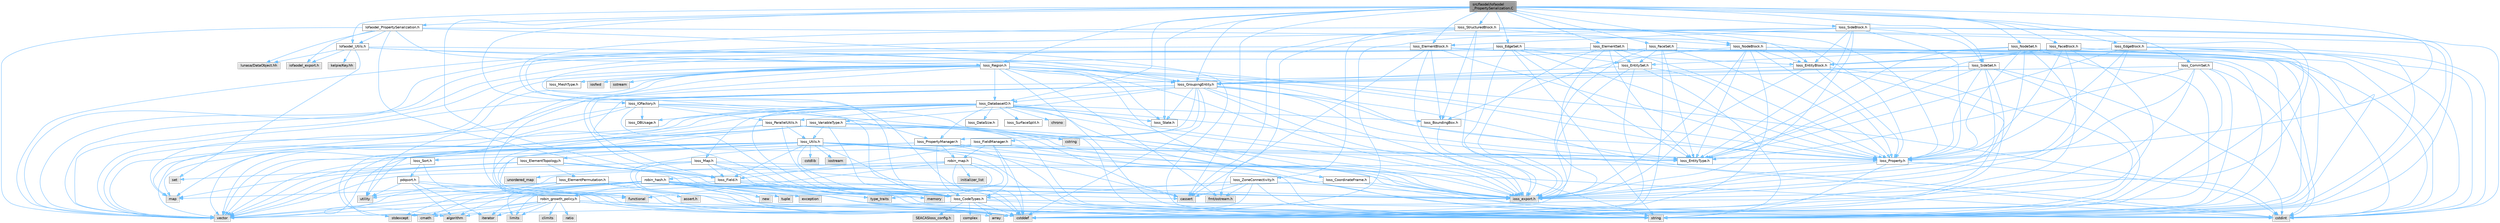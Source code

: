 digraph "src/faodel/Iofaodel_PropertySerialization.C"
{
 // INTERACTIVE_SVG=YES
 // LATEX_PDF_SIZE
  bgcolor="transparent";
  edge [fontname=Helvetica,fontsize=10,labelfontname=Helvetica,labelfontsize=10];
  node [fontname=Helvetica,fontsize=10,shape=box,height=0.2,width=0.4];
  Node1 [id="Node000001",label="src/faodel/Iofaodel\l_PropertySerialization.C",height=0.2,width=0.4,color="gray40", fillcolor="grey60", style="filled", fontcolor="black",tooltip=" "];
  Node1 -> Node2 [id="edge1_Node000001_Node000002",color="steelblue1",style="solid",tooltip=" "];
  Node2 [id="Node000002",label="Iofaodel_PropertySerialization.h",height=0.2,width=0.4,color="grey40", fillcolor="white", style="filled",URL="$Iofaodel__PropertySerialization_8h.html",tooltip=" "];
  Node2 -> Node3 [id="edge2_Node000002_Node000003",color="steelblue1",style="solid",tooltip=" "];
  Node3 [id="Node000003",label="iofaodel_export.h",height=0.2,width=0.4,color="grey60", fillcolor="#E0E0E0", style="filled",tooltip=" "];
  Node2 -> Node4 [id="edge3_Node000002_Node000004",color="steelblue1",style="solid",tooltip=" "];
  Node4 [id="Node000004",label="Iofaodel_Utils.h",height=0.2,width=0.4,color="grey40", fillcolor="white", style="filled",URL="$Iofaodel__Utils_8h.html",tooltip=" "];
  Node4 -> Node3 [id="edge4_Node000004_Node000003",color="steelblue1",style="solid",tooltip=" "];
  Node4 -> Node5 [id="edge5_Node000004_Node000005",color="steelblue1",style="solid",tooltip=" "];
  Node5 [id="Node000005",label="Ioss_GroupingEntity.h",height=0.2,width=0.4,color="grey40", fillcolor="white", style="filled",URL="$Ioss__GroupingEntity_8h.html",tooltip=" "];
  Node5 -> Node6 [id="edge6_Node000005_Node000006",color="steelblue1",style="solid",tooltip=" "];
  Node6 [id="Node000006",label="ioss_export.h",height=0.2,width=0.4,color="grey60", fillcolor="#E0E0E0", style="filled",tooltip=" "];
  Node5 -> Node7 [id="edge7_Node000005_Node000007",color="steelblue1",style="solid",tooltip=" "];
  Node7 [id="Node000007",label="Ioss_CodeTypes.h",height=0.2,width=0.4,color="grey40", fillcolor="white", style="filled",URL="$Ioss__CodeTypes_8h.html",tooltip=" "];
  Node7 -> Node8 [id="edge8_Node000007_Node000008",color="steelblue1",style="solid",tooltip=" "];
  Node8 [id="Node000008",label="array",height=0.2,width=0.4,color="grey60", fillcolor="#E0E0E0", style="filled",tooltip=" "];
  Node7 -> Node9 [id="edge9_Node000007_Node000009",color="steelblue1",style="solid",tooltip=" "];
  Node9 [id="Node000009",label="cstddef",height=0.2,width=0.4,color="grey60", fillcolor="#E0E0E0", style="filled",tooltip=" "];
  Node7 -> Node10 [id="edge10_Node000007_Node000010",color="steelblue1",style="solid",tooltip=" "];
  Node10 [id="Node000010",label="cstdint",height=0.2,width=0.4,color="grey60", fillcolor="#E0E0E0", style="filled",tooltip=" "];
  Node7 -> Node11 [id="edge11_Node000007_Node000011",color="steelblue1",style="solid",tooltip=" "];
  Node11 [id="Node000011",label="string",height=0.2,width=0.4,color="grey60", fillcolor="#E0E0E0", style="filled",tooltip=" "];
  Node7 -> Node12 [id="edge12_Node000007_Node000012",color="steelblue1",style="solid",tooltip=" "];
  Node12 [id="Node000012",label="vector",height=0.2,width=0.4,color="grey60", fillcolor="#E0E0E0", style="filled",tooltip=" "];
  Node7 -> Node13 [id="edge13_Node000007_Node000013",color="steelblue1",style="solid",tooltip=" "];
  Node13 [id="Node000013",label="SEACASIoss_config.h",height=0.2,width=0.4,color="grey60", fillcolor="#E0E0E0", style="filled",tooltip=" "];
  Node7 -> Node14 [id="edge14_Node000007_Node000014",color="steelblue1",style="solid",tooltip=" "];
  Node14 [id="Node000014",label="complex",height=0.2,width=0.4,color="grey60", fillcolor="#E0E0E0", style="filled",tooltip=" "];
  Node5 -> Node15 [id="edge15_Node000005_Node000015",color="steelblue1",style="solid",tooltip=" "];
  Node15 [id="Node000015",label="Ioss_DatabaseIO.h",height=0.2,width=0.4,color="grey40", fillcolor="white", style="filled",URL="$Ioss__DatabaseIO_8h.html",tooltip=" "];
  Node15 -> Node6 [id="edge16_Node000015_Node000006",color="steelblue1",style="solid",tooltip=" "];
  Node15 -> Node16 [id="edge17_Node000015_Node000016",color="steelblue1",style="solid",tooltip=" "];
  Node16 [id="Node000016",label="Ioss_BoundingBox.h",height=0.2,width=0.4,color="grey40", fillcolor="white", style="filled",URL="$Ioss__BoundingBox_8h.html",tooltip=" "];
  Node16 -> Node6 [id="edge18_Node000016_Node000006",color="steelblue1",style="solid",tooltip=" "];
  Node15 -> Node7 [id="edge19_Node000015_Node000007",color="steelblue1",style="solid",tooltip=" "];
  Node15 -> Node17 [id="edge20_Node000015_Node000017",color="steelblue1",style="solid",tooltip=" "];
  Node17 [id="Node000017",label="Ioss_DBUsage.h",height=0.2,width=0.4,color="grey40", fillcolor="white", style="filled",URL="$Ioss__DBUsage_8h.html",tooltip=" "];
  Node15 -> Node18 [id="edge21_Node000015_Node000018",color="steelblue1",style="solid",tooltip=" "];
  Node18 [id="Node000018",label="Ioss_DataSize.h",height=0.2,width=0.4,color="grey40", fillcolor="white", style="filled",URL="$Ioss__DataSize_8h.html",tooltip=" "];
  Node15 -> Node19 [id="edge22_Node000015_Node000019",color="steelblue1",style="solid",tooltip=" "];
  Node19 [id="Node000019",label="Ioss_EntityType.h",height=0.2,width=0.4,color="grey40", fillcolor="white", style="filled",URL="$Ioss__EntityType_8h.html",tooltip=" "];
  Node15 -> Node20 [id="edge23_Node000015_Node000020",color="steelblue1",style="solid",tooltip=" "];
  Node20 [id="Node000020",label="Ioss_Map.h",height=0.2,width=0.4,color="grey40", fillcolor="white", style="filled",URL="$Ioss__Map_8h.html",tooltip=" "];
  Node20 -> Node6 [id="edge24_Node000020_Node000006",color="steelblue1",style="solid",tooltip=" "];
  Node20 -> Node7 [id="edge25_Node000020_Node000007",color="steelblue1",style="solid",tooltip=" "];
  Node20 -> Node21 [id="edge26_Node000020_Node000021",color="steelblue1",style="solid",tooltip=" "];
  Node21 [id="Node000021",label="Ioss_Field.h",height=0.2,width=0.4,color="grey40", fillcolor="white", style="filled",URL="$Ioss__Field_8h.html",tooltip=" "];
  Node21 -> Node6 [id="edge27_Node000021_Node000006",color="steelblue1",style="solid",tooltip=" "];
  Node21 -> Node7 [id="edge28_Node000021_Node000007",color="steelblue1",style="solid",tooltip=" "];
  Node21 -> Node9 [id="edge29_Node000021_Node000009",color="steelblue1",style="solid",tooltip=" "];
  Node21 -> Node11 [id="edge30_Node000021_Node000011",color="steelblue1",style="solid",tooltip=" "];
  Node21 -> Node12 [id="edge31_Node000021_Node000012",color="steelblue1",style="solid",tooltip=" "];
  Node20 -> Node9 [id="edge32_Node000020_Node000009",color="steelblue1",style="solid",tooltip=" "];
  Node20 -> Node10 [id="edge33_Node000020_Node000010",color="steelblue1",style="solid",tooltip=" "];
  Node20 -> Node11 [id="edge34_Node000020_Node000011",color="steelblue1",style="solid",tooltip=" "];
  Node20 -> Node12 [id="edge35_Node000020_Node000012",color="steelblue1",style="solid",tooltip=" "];
  Node20 -> Node22 [id="edge36_Node000020_Node000022",color="steelblue1",style="solid",tooltip=" "];
  Node22 [id="Node000022",label="unordered_map",height=0.2,width=0.4,color="grey60", fillcolor="#E0E0E0", style="filled",tooltip=" "];
  Node15 -> Node23 [id="edge37_Node000015_Node000023",color="steelblue1",style="solid",tooltip=" "];
  Node23 [id="Node000023",label="Ioss_ParallelUtils.h",height=0.2,width=0.4,color="grey40", fillcolor="white", style="filled",URL="$Ioss__ParallelUtils_8h.html",tooltip=" "];
  Node23 -> Node6 [id="edge38_Node000023_Node000006",color="steelblue1",style="solid",tooltip=" "];
  Node23 -> Node7 [id="edge39_Node000023_Node000007",color="steelblue1",style="solid",tooltip=" "];
  Node23 -> Node24 [id="edge40_Node000023_Node000024",color="steelblue1",style="solid",tooltip=" "];
  Node24 [id="Node000024",label="Ioss_Utils.h",height=0.2,width=0.4,color="grey40", fillcolor="white", style="filled",URL="$Ioss__Utils_8h.html",tooltip=" "];
  Node24 -> Node6 [id="edge41_Node000024_Node000006",color="steelblue1",style="solid",tooltip=" "];
  Node24 -> Node7 [id="edge42_Node000024_Node000007",color="steelblue1",style="solid",tooltip=" "];
  Node24 -> Node25 [id="edge43_Node000024_Node000025",color="steelblue1",style="solid",tooltip=" "];
  Node25 [id="Node000025",label="Ioss_ElementTopology.h",height=0.2,width=0.4,color="grey40", fillcolor="white", style="filled",URL="$Ioss__ElementTopology_8h.html",tooltip=" "];
  Node25 -> Node6 [id="edge44_Node000025_Node000006",color="steelblue1",style="solid",tooltip=" "];
  Node25 -> Node7 [id="edge45_Node000025_Node000007",color="steelblue1",style="solid",tooltip=" "];
  Node25 -> Node26 [id="edge46_Node000025_Node000026",color="steelblue1",style="solid",tooltip=" "];
  Node26 [id="Node000026",label="Ioss_ElementPermutation.h",height=0.2,width=0.4,color="grey40", fillcolor="white", style="filled",URL="$Ioss__ElementPermutation_8h.html",tooltip=" "];
  Node26 -> Node6 [id="edge47_Node000026_Node000006",color="steelblue1",style="solid",tooltip=" "];
  Node26 -> Node7 [id="edge48_Node000026_Node000007",color="steelblue1",style="solid",tooltip=" "];
  Node26 -> Node27 [id="edge49_Node000026_Node000027",color="steelblue1",style="solid",tooltip=" "];
  Node27 [id="Node000027",label="assert.h",height=0.2,width=0.4,color="grey60", fillcolor="#E0E0E0", style="filled",tooltip=" "];
  Node26 -> Node28 [id="edge50_Node000026_Node000028",color="steelblue1",style="solid",tooltip=" "];
  Node28 [id="Node000028",label="limits",height=0.2,width=0.4,color="grey60", fillcolor="#E0E0E0", style="filled",tooltip=" "];
  Node26 -> Node29 [id="edge51_Node000026_Node000029",color="steelblue1",style="solid",tooltip=" "];
  Node29 [id="Node000029",label="map",height=0.2,width=0.4,color="grey60", fillcolor="#E0E0E0", style="filled",tooltip=" "];
  Node26 -> Node11 [id="edge52_Node000026_Node000011",color="steelblue1",style="solid",tooltip=" "];
  Node26 -> Node12 [id="edge53_Node000026_Node000012",color="steelblue1",style="solid",tooltip=" "];
  Node25 -> Node29 [id="edge54_Node000025_Node000029",color="steelblue1",style="solid",tooltip=" "];
  Node25 -> Node30 [id="edge55_Node000025_Node000030",color="steelblue1",style="solid",tooltip=" "];
  Node30 [id="Node000030",label="set",height=0.2,width=0.4,color="grey60", fillcolor="#E0E0E0", style="filled",tooltip=" "];
  Node25 -> Node11 [id="edge56_Node000025_Node000011",color="steelblue1",style="solid",tooltip=" "];
  Node25 -> Node12 [id="edge57_Node000025_Node000012",color="steelblue1",style="solid",tooltip=" "];
  Node24 -> Node19 [id="edge58_Node000024_Node000019",color="steelblue1",style="solid",tooltip=" "];
  Node24 -> Node21 [id="edge59_Node000024_Node000021",color="steelblue1",style="solid",tooltip=" "];
  Node24 -> Node31 [id="edge60_Node000024_Node000031",color="steelblue1",style="solid",tooltip=" "];
  Node31 [id="Node000031",label="Ioss_Property.h",height=0.2,width=0.4,color="grey40", fillcolor="white", style="filled",URL="$Ioss__Property_8h.html",tooltip=" "];
  Node31 -> Node6 [id="edge61_Node000031_Node000006",color="steelblue1",style="solid",tooltip=" "];
  Node31 -> Node10 [id="edge62_Node000031_Node000010",color="steelblue1",style="solid",tooltip=" "];
  Node31 -> Node11 [id="edge63_Node000031_Node000011",color="steelblue1",style="solid",tooltip=" "];
  Node31 -> Node12 [id="edge64_Node000031_Node000012",color="steelblue1",style="solid",tooltip=" "];
  Node24 -> Node32 [id="edge65_Node000024_Node000032",color="steelblue1",style="solid",tooltip=" "];
  Node32 [id="Node000032",label="Ioss_Sort.h",height=0.2,width=0.4,color="grey40", fillcolor="white", style="filled",URL="$Ioss__Sort_8h.html",tooltip=" "];
  Node32 -> Node33 [id="edge66_Node000032_Node000033",color="steelblue1",style="solid",tooltip=" "];
  Node33 [id="Node000033",label="pdqsort.h",height=0.2,width=0.4,color="grey40", fillcolor="white", style="filled",URL="$pdqsort_8h.html",tooltip=" "];
  Node33 -> Node34 [id="edge67_Node000033_Node000034",color="steelblue1",style="solid",tooltip=" "];
  Node34 [id="Node000034",label="algorithm",height=0.2,width=0.4,color="grey60", fillcolor="#E0E0E0", style="filled",tooltip=" "];
  Node33 -> Node9 [id="edge68_Node000033_Node000009",color="steelblue1",style="solid",tooltip=" "];
  Node33 -> Node35 [id="edge69_Node000033_Node000035",color="steelblue1",style="solid",tooltip=" "];
  Node35 [id="Node000035",label="functional",height=0.2,width=0.4,color="grey60", fillcolor="#E0E0E0", style="filled",tooltip=" "];
  Node33 -> Node36 [id="edge70_Node000033_Node000036",color="steelblue1",style="solid",tooltip=" "];
  Node36 [id="Node000036",label="iterator",height=0.2,width=0.4,color="grey60", fillcolor="#E0E0E0", style="filled",tooltip=" "];
  Node33 -> Node37 [id="edge71_Node000033_Node000037",color="steelblue1",style="solid",tooltip=" "];
  Node37 [id="Node000037",label="utility",height=0.2,width=0.4,color="grey60", fillcolor="#E0E0E0", style="filled",tooltip=" "];
  Node32 -> Node9 [id="edge72_Node000032_Node000009",color="steelblue1",style="solid",tooltip=" "];
  Node32 -> Node12 [id="edge73_Node000032_Node000012",color="steelblue1",style="solid",tooltip=" "];
  Node24 -> Node34 [id="edge74_Node000024_Node000034",color="steelblue1",style="solid",tooltip=" "];
  Node24 -> Node38 [id="edge75_Node000024_Node000038",color="steelblue1",style="solid",tooltip=" "];
  Node38 [id="Node000038",label="cassert",height=0.2,width=0.4,color="grey60", fillcolor="#E0E0E0", style="filled",tooltip=" "];
  Node24 -> Node39 [id="edge76_Node000024_Node000039",color="steelblue1",style="solid",tooltip=" "];
  Node39 [id="Node000039",label="cmath",height=0.2,width=0.4,color="grey60", fillcolor="#E0E0E0", style="filled",tooltip=" "];
  Node24 -> Node9 [id="edge77_Node000024_Node000009",color="steelblue1",style="solid",tooltip=" "];
  Node24 -> Node10 [id="edge78_Node000024_Node000010",color="steelblue1",style="solid",tooltip=" "];
  Node24 -> Node40 [id="edge79_Node000024_Node000040",color="steelblue1",style="solid",tooltip=" "];
  Node40 [id="Node000040",label="cstdlib",height=0.2,width=0.4,color="grey60", fillcolor="#E0E0E0", style="filled",tooltip=" "];
  Node24 -> Node41 [id="edge80_Node000024_Node000041",color="steelblue1",style="solid",tooltip=" "];
  Node41 [id="Node000041",label="iostream",height=0.2,width=0.4,color="grey60", fillcolor="#E0E0E0", style="filled",tooltip=" "];
  Node24 -> Node42 [id="edge81_Node000024_Node000042",color="steelblue1",style="solid",tooltip=" "];
  Node42 [id="Node000042",label="stdexcept",height=0.2,width=0.4,color="grey60", fillcolor="#E0E0E0", style="filled",tooltip=" "];
  Node24 -> Node11 [id="edge82_Node000024_Node000011",color="steelblue1",style="solid",tooltip=" "];
  Node24 -> Node12 [id="edge83_Node000024_Node000012",color="steelblue1",style="solid",tooltip=" "];
  Node23 -> Node38 [id="edge84_Node000023_Node000038",color="steelblue1",style="solid",tooltip=" "];
  Node23 -> Node9 [id="edge85_Node000023_Node000009",color="steelblue1",style="solid",tooltip=" "];
  Node23 -> Node11 [id="edge86_Node000023_Node000011",color="steelblue1",style="solid",tooltip=" "];
  Node23 -> Node12 [id="edge87_Node000023_Node000012",color="steelblue1",style="solid",tooltip=" "];
  Node15 -> Node43 [id="edge88_Node000015_Node000043",color="steelblue1",style="solid",tooltip=" "];
  Node43 [id="Node000043",label="Ioss_PropertyManager.h",height=0.2,width=0.4,color="grey40", fillcolor="white", style="filled",URL="$Ioss__PropertyManager_8h.html",tooltip=" "];
  Node43 -> Node6 [id="edge89_Node000043_Node000006",color="steelblue1",style="solid",tooltip=" "];
  Node43 -> Node7 [id="edge90_Node000043_Node000007",color="steelblue1",style="solid",tooltip=" "];
  Node43 -> Node31 [id="edge91_Node000043_Node000031",color="steelblue1",style="solid",tooltip=" "];
  Node43 -> Node9 [id="edge92_Node000043_Node000009",color="steelblue1",style="solid",tooltip=" "];
  Node43 -> Node11 [id="edge93_Node000043_Node000011",color="steelblue1",style="solid",tooltip=" "];
  Node43 -> Node12 [id="edge94_Node000043_Node000012",color="steelblue1",style="solid",tooltip=" "];
  Node43 -> Node44 [id="edge95_Node000043_Node000044",color="steelblue1",style="solid",tooltip=" "];
  Node44 [id="Node000044",label="robin_map.h",height=0.2,width=0.4,color="grey40", fillcolor="white", style="filled",URL="$robin__map_8h.html",tooltip=" "];
  Node44 -> Node9 [id="edge96_Node000044_Node000009",color="steelblue1",style="solid",tooltip=" "];
  Node44 -> Node35 [id="edge97_Node000044_Node000035",color="steelblue1",style="solid",tooltip=" "];
  Node44 -> Node45 [id="edge98_Node000044_Node000045",color="steelblue1",style="solid",tooltip=" "];
  Node45 [id="Node000045",label="initializer_list",height=0.2,width=0.4,color="grey60", fillcolor="#E0E0E0", style="filled",tooltip=" "];
  Node44 -> Node46 [id="edge99_Node000044_Node000046",color="steelblue1",style="solid",tooltip=" "];
  Node46 [id="Node000046",label="memory",height=0.2,width=0.4,color="grey60", fillcolor="#E0E0E0", style="filled",tooltip=" "];
  Node44 -> Node47 [id="edge100_Node000044_Node000047",color="steelblue1",style="solid",tooltip=" "];
  Node47 [id="Node000047",label="type_traits",height=0.2,width=0.4,color="grey60", fillcolor="#E0E0E0", style="filled",tooltip=" "];
  Node44 -> Node37 [id="edge101_Node000044_Node000037",color="steelblue1",style="solid",tooltip=" "];
  Node44 -> Node48 [id="edge102_Node000044_Node000048",color="steelblue1",style="solid",tooltip=" "];
  Node48 [id="Node000048",label="robin_hash.h",height=0.2,width=0.4,color="grey40", fillcolor="white", style="filled",URL="$robin__hash_8h.html",tooltip=" "];
  Node48 -> Node34 [id="edge103_Node000048_Node000034",color="steelblue1",style="solid",tooltip=" "];
  Node48 -> Node38 [id="edge104_Node000048_Node000038",color="steelblue1",style="solid",tooltip=" "];
  Node48 -> Node39 [id="edge105_Node000048_Node000039",color="steelblue1",style="solid",tooltip=" "];
  Node48 -> Node9 [id="edge106_Node000048_Node000009",color="steelblue1",style="solid",tooltip=" "];
  Node48 -> Node10 [id="edge107_Node000048_Node000010",color="steelblue1",style="solid",tooltip=" "];
  Node48 -> Node49 [id="edge108_Node000048_Node000049",color="steelblue1",style="solid",tooltip=" "];
  Node49 [id="Node000049",label="exception",height=0.2,width=0.4,color="grey60", fillcolor="#E0E0E0", style="filled",tooltip=" "];
  Node48 -> Node36 [id="edge109_Node000048_Node000036",color="steelblue1",style="solid",tooltip=" "];
  Node48 -> Node28 [id="edge110_Node000048_Node000028",color="steelblue1",style="solid",tooltip=" "];
  Node48 -> Node46 [id="edge111_Node000048_Node000046",color="steelblue1",style="solid",tooltip=" "];
  Node48 -> Node50 [id="edge112_Node000048_Node000050",color="steelblue1",style="solid",tooltip=" "];
  Node50 [id="Node000050",label="new",height=0.2,width=0.4,color="grey60", fillcolor="#E0E0E0", style="filled",tooltip=" "];
  Node48 -> Node42 [id="edge113_Node000048_Node000042",color="steelblue1",style="solid",tooltip=" "];
  Node48 -> Node51 [id="edge114_Node000048_Node000051",color="steelblue1",style="solid",tooltip=" "];
  Node51 [id="Node000051",label="tuple",height=0.2,width=0.4,color="grey60", fillcolor="#E0E0E0", style="filled",tooltip=" "];
  Node48 -> Node47 [id="edge115_Node000048_Node000047",color="steelblue1",style="solid",tooltip=" "];
  Node48 -> Node37 [id="edge116_Node000048_Node000037",color="steelblue1",style="solid",tooltip=" "];
  Node48 -> Node12 [id="edge117_Node000048_Node000012",color="steelblue1",style="solid",tooltip=" "];
  Node48 -> Node52 [id="edge118_Node000048_Node000052",color="steelblue1",style="solid",tooltip=" "];
  Node52 [id="Node000052",label="robin_growth_policy.h",height=0.2,width=0.4,color="grey40", fillcolor="white", style="filled",URL="$robin__growth__policy_8h.html",tooltip=" "];
  Node52 -> Node34 [id="edge119_Node000052_Node000034",color="steelblue1",style="solid",tooltip=" "];
  Node52 -> Node8 [id="edge120_Node000052_Node000008",color="steelblue1",style="solid",tooltip=" "];
  Node52 -> Node53 [id="edge121_Node000052_Node000053",color="steelblue1",style="solid",tooltip=" "];
  Node53 [id="Node000053",label="climits",height=0.2,width=0.4,color="grey60", fillcolor="#E0E0E0", style="filled",tooltip=" "];
  Node52 -> Node39 [id="edge122_Node000052_Node000039",color="steelblue1",style="solid",tooltip=" "];
  Node52 -> Node9 [id="edge123_Node000052_Node000009",color="steelblue1",style="solid",tooltip=" "];
  Node52 -> Node10 [id="edge124_Node000052_Node000010",color="steelblue1",style="solid",tooltip=" "];
  Node52 -> Node36 [id="edge125_Node000052_Node000036",color="steelblue1",style="solid",tooltip=" "];
  Node52 -> Node28 [id="edge126_Node000052_Node000028",color="steelblue1",style="solid",tooltip=" "];
  Node52 -> Node54 [id="edge127_Node000052_Node000054",color="steelblue1",style="solid",tooltip=" "];
  Node54 [id="Node000054",label="ratio",height=0.2,width=0.4,color="grey60", fillcolor="#E0E0E0", style="filled",tooltip=" "];
  Node52 -> Node42 [id="edge128_Node000052_Node000042",color="steelblue1",style="solid",tooltip=" "];
  Node15 -> Node55 [id="edge129_Node000015_Node000055",color="steelblue1",style="solid",tooltip=" "];
  Node55 [id="Node000055",label="Ioss_State.h",height=0.2,width=0.4,color="grey40", fillcolor="white", style="filled",URL="$Ioss__State_8h.html",tooltip=" "];
  Node15 -> Node56 [id="edge130_Node000015_Node000056",color="steelblue1",style="solid",tooltip=" "];
  Node56 [id="Node000056",label="Ioss_SurfaceSplit.h",height=0.2,width=0.4,color="grey40", fillcolor="white", style="filled",URL="$Ioss__SurfaceSplit_8h.html",tooltip=" "];
  Node15 -> Node57 [id="edge131_Node000015_Node000057",color="steelblue1",style="solid",tooltip=" "];
  Node57 [id="Node000057",label="chrono",height=0.2,width=0.4,color="grey60", fillcolor="#E0E0E0", style="filled",tooltip=" "];
  Node15 -> Node9 [id="edge132_Node000015_Node000009",color="steelblue1",style="solid",tooltip=" "];
  Node15 -> Node10 [id="edge133_Node000015_Node000010",color="steelblue1",style="solid",tooltip=" "];
  Node15 -> Node29 [id="edge134_Node000015_Node000029",color="steelblue1",style="solid",tooltip=" "];
  Node15 -> Node11 [id="edge135_Node000015_Node000011",color="steelblue1",style="solid",tooltip=" "];
  Node15 -> Node37 [id="edge136_Node000015_Node000037",color="steelblue1",style="solid",tooltip=" "];
  Node15 -> Node12 [id="edge137_Node000015_Node000012",color="steelblue1",style="solid",tooltip=" "];
  Node5 -> Node19 [id="edge138_Node000005_Node000019",color="steelblue1",style="solid",tooltip=" "];
  Node5 -> Node21 [id="edge139_Node000005_Node000021",color="steelblue1",style="solid",tooltip=" "];
  Node5 -> Node58 [id="edge140_Node000005_Node000058",color="steelblue1",style="solid",tooltip=" "];
  Node58 [id="Node000058",label="Ioss_FieldManager.h",height=0.2,width=0.4,color="grey40", fillcolor="white", style="filled",URL="$Ioss__FieldManager_8h.html",tooltip=" "];
  Node58 -> Node6 [id="edge141_Node000058_Node000006",color="steelblue1",style="solid",tooltip=" "];
  Node58 -> Node7 [id="edge142_Node000058_Node000007",color="steelblue1",style="solid",tooltip=" "];
  Node58 -> Node21 [id="edge143_Node000058_Node000021",color="steelblue1",style="solid",tooltip=" "];
  Node58 -> Node9 [id="edge144_Node000058_Node000009",color="steelblue1",style="solid",tooltip=" "];
  Node58 -> Node11 [id="edge145_Node000058_Node000011",color="steelblue1",style="solid",tooltip=" "];
  Node58 -> Node12 [id="edge146_Node000058_Node000012",color="steelblue1",style="solid",tooltip=" "];
  Node58 -> Node44 [id="edge147_Node000058_Node000044",color="steelblue1",style="solid",tooltip=" "];
  Node5 -> Node31 [id="edge148_Node000005_Node000031",color="steelblue1",style="solid",tooltip=" "];
  Node5 -> Node43 [id="edge149_Node000005_Node000043",color="steelblue1",style="solid",tooltip=" "];
  Node5 -> Node55 [id="edge150_Node000005_Node000055",color="steelblue1",style="solid",tooltip=" "];
  Node5 -> Node59 [id="edge151_Node000005_Node000059",color="steelblue1",style="solid",tooltip=" "];
  Node59 [id="Node000059",label="Ioss_VariableType.h",height=0.2,width=0.4,color="grey40", fillcolor="white", style="filled",URL="$Ioss__VariableType_8h.html",tooltip=" "];
  Node59 -> Node6 [id="edge152_Node000059_Node000006",color="steelblue1",style="solid",tooltip=" "];
  Node59 -> Node7 [id="edge153_Node000059_Node000007",color="steelblue1",style="solid",tooltip=" "];
  Node59 -> Node24 [id="edge154_Node000059_Node000024",color="steelblue1",style="solid",tooltip=" "];
  Node59 -> Node60 [id="edge155_Node000059_Node000060",color="steelblue1",style="solid",tooltip=" "];
  Node60 [id="Node000060",label="cstring",height=0.2,width=0.4,color="grey60", fillcolor="#E0E0E0", style="filled",tooltip=" "];
  Node59 -> Node35 [id="edge156_Node000059_Node000035",color="steelblue1",style="solid",tooltip=" "];
  Node59 -> Node29 [id="edge157_Node000059_Node000029",color="steelblue1",style="solid",tooltip=" "];
  Node59 -> Node11 [id="edge158_Node000059_Node000011",color="steelblue1",style="solid",tooltip=" "];
  Node59 -> Node12 [id="edge159_Node000059_Node000012",color="steelblue1",style="solid",tooltip=" "];
  Node5 -> Node9 [id="edge160_Node000005_Node000009",color="steelblue1",style="solid",tooltip=" "];
  Node5 -> Node10 [id="edge161_Node000005_Node000010",color="steelblue1",style="solid",tooltip=" "];
  Node5 -> Node11 [id="edge162_Node000005_Node000011",color="steelblue1",style="solid",tooltip=" "];
  Node5 -> Node12 [id="edge163_Node000005_Node000012",color="steelblue1",style="solid",tooltip=" "];
  Node4 -> Node31 [id="edge164_Node000004_Node000031",color="steelblue1",style="solid",tooltip=" "];
  Node4 -> Node61 [id="edge165_Node000004_Node000061",color="steelblue1",style="solid",tooltip=" "];
  Node61 [id="Node000061",label="Ioss_Region.h",height=0.2,width=0.4,color="grey40", fillcolor="white", style="filled",URL="$Ioss__Region_8h.html",tooltip=" "];
  Node61 -> Node6 [id="edge166_Node000061_Node000006",color="steelblue1",style="solid",tooltip=" "];
  Node61 -> Node62 [id="edge167_Node000061_Node000062",color="steelblue1",style="solid",tooltip=" "];
  Node62 [id="Node000062",label="Ioss_CoordinateFrame.h",height=0.2,width=0.4,color="grey40", fillcolor="white", style="filled",URL="$Ioss__CoordinateFrame_8h.html",tooltip=" "];
  Node62 -> Node6 [id="edge168_Node000062_Node000006",color="steelblue1",style="solid",tooltip=" "];
  Node62 -> Node10 [id="edge169_Node000062_Node000010",color="steelblue1",style="solid",tooltip=" "];
  Node62 -> Node12 [id="edge170_Node000062_Node000012",color="steelblue1",style="solid",tooltip=" "];
  Node61 -> Node15 [id="edge171_Node000061_Node000015",color="steelblue1",style="solid",tooltip=" "];
  Node61 -> Node19 [id="edge172_Node000061_Node000019",color="steelblue1",style="solid",tooltip=" "];
  Node61 -> Node21 [id="edge173_Node000061_Node000021",color="steelblue1",style="solid",tooltip=" "];
  Node61 -> Node5 [id="edge174_Node000061_Node000005",color="steelblue1",style="solid",tooltip=" "];
  Node61 -> Node63 [id="edge175_Node000061_Node000063",color="steelblue1",style="solid",tooltip=" "];
  Node63 [id="Node000063",label="Ioss_MeshType.h",height=0.2,width=0.4,color="grey40", fillcolor="white", style="filled",URL="$Ioss__MeshType_8h.html",tooltip=" "];
  Node61 -> Node31 [id="edge176_Node000061_Node000031",color="steelblue1",style="solid",tooltip=" "];
  Node61 -> Node55 [id="edge177_Node000061_Node000055",color="steelblue1",style="solid",tooltip=" "];
  Node61 -> Node9 [id="edge178_Node000061_Node000009",color="steelblue1",style="solid",tooltip=" "];
  Node61 -> Node10 [id="edge179_Node000061_Node000010",color="steelblue1",style="solid",tooltip=" "];
  Node61 -> Node35 [id="edge180_Node000061_Node000035",color="steelblue1",style="solid",tooltip=" "];
  Node61 -> Node64 [id="edge181_Node000061_Node000064",color="steelblue1",style="solid",tooltip=" "];
  Node64 [id="Node000064",label="iosfwd",height=0.2,width=0.4,color="grey60", fillcolor="#E0E0E0", style="filled",tooltip=" "];
  Node61 -> Node29 [id="edge182_Node000061_Node000029",color="steelblue1",style="solid",tooltip=" "];
  Node61 -> Node11 [id="edge183_Node000061_Node000011",color="steelblue1",style="solid",tooltip=" "];
  Node61 -> Node37 [id="edge184_Node000061_Node000037",color="steelblue1",style="solid",tooltip=" "];
  Node61 -> Node12 [id="edge185_Node000061_Node000012",color="steelblue1",style="solid",tooltip=" "];
  Node61 -> Node65 [id="edge186_Node000061_Node000065",color="steelblue1",style="solid",tooltip=" "];
  Node65 [id="Node000065",label="sstream",height=0.2,width=0.4,color="grey60", fillcolor="#E0E0E0", style="filled",tooltip=" "];
  Node61 -> Node66 [id="edge187_Node000061_Node000066",color="steelblue1",style="solid",tooltip=" "];
  Node66 [id="Node000066",label="fmt/ostream.h",height=0.2,width=0.4,color="grey60", fillcolor="#E0E0E0", style="filled",tooltip=" "];
  Node4 -> Node67 [id="edge188_Node000004_Node000067",color="steelblue1",style="solid",tooltip=" "];
  Node67 [id="Node000067",label="kelpie/Key.hh",height=0.2,width=0.4,color="grey60", fillcolor="#E0E0E0", style="filled",tooltip=" "];
  Node4 -> Node68 [id="edge189_Node000004_Node000068",color="steelblue1",style="solid",tooltip=" "];
  Node68 [id="Node000068",label="lunasa/DataObject.hh",height=0.2,width=0.4,color="grey60", fillcolor="#E0E0E0", style="filled",tooltip=" "];
  Node4 -> Node30 [id="edge190_Node000004_Node000030",color="steelblue1",style="solid",tooltip=" "];
  Node2 -> Node21 [id="edge191_Node000002_Node000021",color="steelblue1",style="solid",tooltip=" "];
  Node2 -> Node5 [id="edge192_Node000002_Node000005",color="steelblue1",style="solid",tooltip=" "];
  Node2 -> Node31 [id="edge193_Node000002_Node000031",color="steelblue1",style="solid",tooltip=" "];
  Node2 -> Node11 [id="edge194_Node000002_Node000011",color="steelblue1",style="solid",tooltip=" "];
  Node2 -> Node12 [id="edge195_Node000002_Node000012",color="steelblue1",style="solid",tooltip=" "];
  Node2 -> Node68 [id="edge196_Node000002_Node000068",color="steelblue1",style="solid",tooltip=" "];
  Node1 -> Node4 [id="edge197_Node000001_Node000004",color="steelblue1",style="solid",tooltip=" "];
  Node1 -> Node69 [id="edge198_Node000001_Node000069",color="steelblue1",style="solid",tooltip=" "];
  Node69 [id="Node000069",label="Ioss_CommSet.h",height=0.2,width=0.4,color="grey40", fillcolor="white", style="filled",URL="$Ioss__CommSet_8h.html",tooltip=" "];
  Node69 -> Node6 [id="edge199_Node000069_Node000006",color="steelblue1",style="solid",tooltip=" "];
  Node69 -> Node19 [id="edge200_Node000069_Node000019",color="steelblue1",style="solid",tooltip=" "];
  Node69 -> Node5 [id="edge201_Node000069_Node000005",color="steelblue1",style="solid",tooltip=" "];
  Node69 -> Node31 [id="edge202_Node000069_Node000031",color="steelblue1",style="solid",tooltip=" "];
  Node69 -> Node9 [id="edge203_Node000069_Node000009",color="steelblue1",style="solid",tooltip=" "];
  Node69 -> Node10 [id="edge204_Node000069_Node000010",color="steelblue1",style="solid",tooltip=" "];
  Node69 -> Node11 [id="edge205_Node000069_Node000011",color="steelblue1",style="solid",tooltip=" "];
  Node1 -> Node15 [id="edge206_Node000001_Node000015",color="steelblue1",style="solid",tooltip=" "];
  Node1 -> Node70 [id="edge207_Node000001_Node000070",color="steelblue1",style="solid",tooltip=" "];
  Node70 [id="Node000070",label="Ioss_EdgeBlock.h",height=0.2,width=0.4,color="grey40", fillcolor="white", style="filled",URL="$Ioss__EdgeBlock_8h.html",tooltip=" "];
  Node70 -> Node6 [id="edge208_Node000070_Node000006",color="steelblue1",style="solid",tooltip=" "];
  Node70 -> Node19 [id="edge209_Node000070_Node000019",color="steelblue1",style="solid",tooltip=" "];
  Node70 -> Node71 [id="edge210_Node000070_Node000071",color="steelblue1",style="solid",tooltip=" "];
  Node71 [id="Node000071",label="Ioss_EntityBlock.h",height=0.2,width=0.4,color="grey40", fillcolor="white", style="filled",URL="$Ioss__EntityBlock_8h.html",tooltip=" "];
  Node71 -> Node6 [id="edge211_Node000071_Node000006",color="steelblue1",style="solid",tooltip=" "];
  Node71 -> Node5 [id="edge212_Node000071_Node000005",color="steelblue1",style="solid",tooltip=" "];
  Node71 -> Node31 [id="edge213_Node000071_Node000031",color="steelblue1",style="solid",tooltip=" "];
  Node71 -> Node9 [id="edge214_Node000071_Node000009",color="steelblue1",style="solid",tooltip=" "];
  Node71 -> Node11 [id="edge215_Node000071_Node000011",color="steelblue1",style="solid",tooltip=" "];
  Node70 -> Node31 [id="edge216_Node000070_Node000031",color="steelblue1",style="solid",tooltip=" "];
  Node70 -> Node9 [id="edge217_Node000070_Node000009",color="steelblue1",style="solid",tooltip=" "];
  Node70 -> Node10 [id="edge218_Node000070_Node000010",color="steelblue1",style="solid",tooltip=" "];
  Node70 -> Node11 [id="edge219_Node000070_Node000011",color="steelblue1",style="solid",tooltip=" "];
  Node1 -> Node72 [id="edge220_Node000001_Node000072",color="steelblue1",style="solid",tooltip=" "];
  Node72 [id="Node000072",label="Ioss_EdgeSet.h",height=0.2,width=0.4,color="grey40", fillcolor="white", style="filled",URL="$Ioss__EdgeSet_8h.html",tooltip=" "];
  Node72 -> Node6 [id="edge221_Node000072_Node000006",color="steelblue1",style="solid",tooltip=" "];
  Node72 -> Node19 [id="edge222_Node000072_Node000019",color="steelblue1",style="solid",tooltip=" "];
  Node72 -> Node31 [id="edge223_Node000072_Node000031",color="steelblue1",style="solid",tooltip=" "];
  Node72 -> Node73 [id="edge224_Node000072_Node000073",color="steelblue1",style="solid",tooltip=" "];
  Node73 [id="Node000073",label="Ioss_EntitySet.h",height=0.2,width=0.4,color="grey40", fillcolor="white", style="filled",URL="$Ioss__EntitySet_8h.html",tooltip=" "];
  Node73 -> Node6 [id="edge225_Node000073_Node000006",color="steelblue1",style="solid",tooltip=" "];
  Node73 -> Node5 [id="edge226_Node000073_Node000005",color="steelblue1",style="solid",tooltip=" "];
  Node73 -> Node31 [id="edge227_Node000073_Node000031",color="steelblue1",style="solid",tooltip=" "];
  Node73 -> Node9 [id="edge228_Node000073_Node000009",color="steelblue1",style="solid",tooltip=" "];
  Node73 -> Node11 [id="edge229_Node000073_Node000011",color="steelblue1",style="solid",tooltip=" "];
  Node72 -> Node9 [id="edge230_Node000072_Node000009",color="steelblue1",style="solid",tooltip=" "];
  Node72 -> Node10 [id="edge231_Node000072_Node000010",color="steelblue1",style="solid",tooltip=" "];
  Node72 -> Node11 [id="edge232_Node000072_Node000011",color="steelblue1",style="solid",tooltip=" "];
  Node72 -> Node12 [id="edge233_Node000072_Node000012",color="steelblue1",style="solid",tooltip=" "];
  Node1 -> Node74 [id="edge234_Node000001_Node000074",color="steelblue1",style="solid",tooltip=" "];
  Node74 [id="Node000074",label="Ioss_ElementBlock.h",height=0.2,width=0.4,color="grey40", fillcolor="white", style="filled",URL="$Ioss__ElementBlock_8h.html",tooltip=" "];
  Node74 -> Node6 [id="edge235_Node000074_Node000006",color="steelblue1",style="solid",tooltip=" "];
  Node74 -> Node16 [id="edge236_Node000074_Node000016",color="steelblue1",style="solid",tooltip=" "];
  Node74 -> Node7 [id="edge237_Node000074_Node000007",color="steelblue1",style="solid",tooltip=" "];
  Node74 -> Node71 [id="edge238_Node000074_Node000071",color="steelblue1",style="solid",tooltip=" "];
  Node74 -> Node31 [id="edge239_Node000074_Node000031",color="steelblue1",style="solid",tooltip=" "];
  Node74 -> Node38 [id="edge240_Node000074_Node000038",color="steelblue1",style="solid",tooltip=" "];
  Node74 -> Node11 [id="edge241_Node000074_Node000011",color="steelblue1",style="solid",tooltip=" "];
  Node1 -> Node75 [id="edge242_Node000001_Node000075",color="steelblue1",style="solid",tooltip=" "];
  Node75 [id="Node000075",label="Ioss_ElementSet.h",height=0.2,width=0.4,color="grey40", fillcolor="white", style="filled",URL="$Ioss__ElementSet_8h.html",tooltip=" "];
  Node75 -> Node6 [id="edge243_Node000075_Node000006",color="steelblue1",style="solid",tooltip=" "];
  Node75 -> Node19 [id="edge244_Node000075_Node000019",color="steelblue1",style="solid",tooltip=" "];
  Node75 -> Node31 [id="edge245_Node000075_Node000031",color="steelblue1",style="solid",tooltip=" "];
  Node75 -> Node73 [id="edge246_Node000075_Node000073",color="steelblue1",style="solid",tooltip=" "];
  Node75 -> Node9 [id="edge247_Node000075_Node000009",color="steelblue1",style="solid",tooltip=" "];
  Node75 -> Node10 [id="edge248_Node000075_Node000010",color="steelblue1",style="solid",tooltip=" "];
  Node75 -> Node11 [id="edge249_Node000075_Node000011",color="steelblue1",style="solid",tooltip=" "];
  Node75 -> Node12 [id="edge250_Node000075_Node000012",color="steelblue1",style="solid",tooltip=" "];
  Node1 -> Node76 [id="edge251_Node000001_Node000076",color="steelblue1",style="solid",tooltip=" "];
  Node76 [id="Node000076",label="Ioss_FaceBlock.h",height=0.2,width=0.4,color="grey40", fillcolor="white", style="filled",URL="$Ioss__FaceBlock_8h.html",tooltip=" "];
  Node76 -> Node6 [id="edge252_Node000076_Node000006",color="steelblue1",style="solid",tooltip=" "];
  Node76 -> Node19 [id="edge253_Node000076_Node000019",color="steelblue1",style="solid",tooltip=" "];
  Node76 -> Node71 [id="edge254_Node000076_Node000071",color="steelblue1",style="solid",tooltip=" "];
  Node76 -> Node31 [id="edge255_Node000076_Node000031",color="steelblue1",style="solid",tooltip=" "];
  Node76 -> Node9 [id="edge256_Node000076_Node000009",color="steelblue1",style="solid",tooltip=" "];
  Node76 -> Node10 [id="edge257_Node000076_Node000010",color="steelblue1",style="solid",tooltip=" "];
  Node76 -> Node11 [id="edge258_Node000076_Node000011",color="steelblue1",style="solid",tooltip=" "];
  Node1 -> Node77 [id="edge259_Node000001_Node000077",color="steelblue1",style="solid",tooltip=" "];
  Node77 [id="Node000077",label="Ioss_FaceSet.h",height=0.2,width=0.4,color="grey40", fillcolor="white", style="filled",URL="$Ioss__FaceSet_8h.html",tooltip=" "];
  Node77 -> Node6 [id="edge260_Node000077_Node000006",color="steelblue1",style="solid",tooltip=" "];
  Node77 -> Node19 [id="edge261_Node000077_Node000019",color="steelblue1",style="solid",tooltip=" "];
  Node77 -> Node31 [id="edge262_Node000077_Node000031",color="steelblue1",style="solid",tooltip=" "];
  Node77 -> Node73 [id="edge263_Node000077_Node000073",color="steelblue1",style="solid",tooltip=" "];
  Node77 -> Node9 [id="edge264_Node000077_Node000009",color="steelblue1",style="solid",tooltip=" "];
  Node77 -> Node10 [id="edge265_Node000077_Node000010",color="steelblue1",style="solid",tooltip=" "];
  Node77 -> Node11 [id="edge266_Node000077_Node000011",color="steelblue1",style="solid",tooltip=" "];
  Node77 -> Node12 [id="edge267_Node000077_Node000012",color="steelblue1",style="solid",tooltip=" "];
  Node1 -> Node21 [id="edge268_Node000001_Node000021",color="steelblue1",style="solid",tooltip=" "];
  Node1 -> Node5 [id="edge269_Node000001_Node000005",color="steelblue1",style="solid",tooltip=" "];
  Node1 -> Node78 [id="edge270_Node000001_Node000078",color="steelblue1",style="solid",tooltip=" "];
  Node78 [id="Node000078",label="Ioss_IOFactory.h",height=0.2,width=0.4,color="grey40", fillcolor="white", style="filled",URL="$Ioss__IOFactory_8h.html",tooltip=" "];
  Node78 -> Node6 [id="edge271_Node000078_Node000006",color="steelblue1",style="solid",tooltip=" "];
  Node78 -> Node7 [id="edge272_Node000078_Node000007",color="steelblue1",style="solid",tooltip=" "];
  Node78 -> Node11 [id="edge273_Node000078_Node000011",color="steelblue1",style="solid",tooltip=" "];
  Node78 -> Node17 [id="edge274_Node000078_Node000017",color="steelblue1",style="solid",tooltip=" "];
  Node78 -> Node23 [id="edge275_Node000078_Node000023",color="steelblue1",style="solid",tooltip=" "];
  Node78 -> Node43 [id="edge276_Node000078_Node000043",color="steelblue1",style="solid",tooltip=" "];
  Node78 -> Node29 [id="edge277_Node000078_Node000029",color="steelblue1",style="solid",tooltip=" "];
  Node78 -> Node12 [id="edge278_Node000078_Node000012",color="steelblue1",style="solid",tooltip=" "];
  Node1 -> Node79 [id="edge279_Node000001_Node000079",color="steelblue1",style="solid",tooltip=" "];
  Node79 [id="Node000079",label="Ioss_NodeBlock.h",height=0.2,width=0.4,color="grey40", fillcolor="white", style="filled",URL="$Ioss__NodeBlock_8h.html",tooltip=" "];
  Node79 -> Node6 [id="edge280_Node000079_Node000006",color="steelblue1",style="solid",tooltip=" "];
  Node79 -> Node16 [id="edge281_Node000079_Node000016",color="steelblue1",style="solid",tooltip=" "];
  Node79 -> Node71 [id="edge282_Node000079_Node000071",color="steelblue1",style="solid",tooltip=" "];
  Node79 -> Node19 [id="edge283_Node000079_Node000019",color="steelblue1",style="solid",tooltip=" "];
  Node79 -> Node31 [id="edge284_Node000079_Node000031",color="steelblue1",style="solid",tooltip=" "];
  Node79 -> Node9 [id="edge285_Node000079_Node000009",color="steelblue1",style="solid",tooltip=" "];
  Node79 -> Node10 [id="edge286_Node000079_Node000010",color="steelblue1",style="solid",tooltip=" "];
  Node79 -> Node11 [id="edge287_Node000079_Node000011",color="steelblue1",style="solid",tooltip=" "];
  Node1 -> Node80 [id="edge288_Node000001_Node000080",color="steelblue1",style="solid",tooltip=" "];
  Node80 [id="Node000080",label="Ioss_NodeSet.h",height=0.2,width=0.4,color="grey40", fillcolor="white", style="filled",URL="$Ioss__NodeSet_8h.html",tooltip=" "];
  Node80 -> Node6 [id="edge289_Node000080_Node000006",color="steelblue1",style="solid",tooltip=" "];
  Node80 -> Node19 [id="edge290_Node000080_Node000019",color="steelblue1",style="solid",tooltip=" "];
  Node80 -> Node31 [id="edge291_Node000080_Node000031",color="steelblue1",style="solid",tooltip=" "];
  Node80 -> Node73 [id="edge292_Node000080_Node000073",color="steelblue1",style="solid",tooltip=" "];
  Node80 -> Node9 [id="edge293_Node000080_Node000009",color="steelblue1",style="solid",tooltip=" "];
  Node80 -> Node10 [id="edge294_Node000080_Node000010",color="steelblue1",style="solid",tooltip=" "];
  Node80 -> Node11 [id="edge295_Node000080_Node000011",color="steelblue1",style="solid",tooltip=" "];
  Node1 -> Node31 [id="edge296_Node000001_Node000031",color="steelblue1",style="solid",tooltip=" "];
  Node1 -> Node61 [id="edge297_Node000001_Node000061",color="steelblue1",style="solid",tooltip=" "];
  Node1 -> Node81 [id="edge298_Node000001_Node000081",color="steelblue1",style="solid",tooltip=" "];
  Node81 [id="Node000081",label="Ioss_SideBlock.h",height=0.2,width=0.4,color="grey40", fillcolor="white", style="filled",URL="$Ioss__SideBlock_8h.html",tooltip=" "];
  Node81 -> Node6 [id="edge299_Node000081_Node000006",color="steelblue1",style="solid",tooltip=" "];
  Node81 -> Node74 [id="edge300_Node000081_Node000074",color="steelblue1",style="solid",tooltip=" "];
  Node81 -> Node71 [id="edge301_Node000081_Node000071",color="steelblue1",style="solid",tooltip=" "];
  Node81 -> Node19 [id="edge302_Node000081_Node000019",color="steelblue1",style="solid",tooltip=" "];
  Node81 -> Node31 [id="edge303_Node000081_Node000031",color="steelblue1",style="solid",tooltip=" "];
  Node81 -> Node82 [id="edge304_Node000081_Node000082",color="steelblue1",style="solid",tooltip=" "];
  Node82 [id="Node000082",label="Ioss_SideSet.h",height=0.2,width=0.4,color="grey40", fillcolor="white", style="filled",URL="$Ioss__SideSet_8h.html",tooltip=" "];
  Node82 -> Node6 [id="edge305_Node000082_Node000006",color="steelblue1",style="solid",tooltip=" "];
  Node82 -> Node19 [id="edge306_Node000082_Node000019",color="steelblue1",style="solid",tooltip=" "];
  Node82 -> Node5 [id="edge307_Node000082_Node000005",color="steelblue1",style="solid",tooltip=" "];
  Node82 -> Node31 [id="edge308_Node000082_Node000031",color="steelblue1",style="solid",tooltip=" "];
  Node82 -> Node9 [id="edge309_Node000082_Node000009",color="steelblue1",style="solid",tooltip=" "];
  Node82 -> Node10 [id="edge310_Node000082_Node000010",color="steelblue1",style="solid",tooltip=" "];
  Node82 -> Node11 [id="edge311_Node000082_Node000011",color="steelblue1",style="solid",tooltip=" "];
  Node82 -> Node12 [id="edge312_Node000082_Node000012",color="steelblue1",style="solid",tooltip=" "];
  Node81 -> Node9 [id="edge313_Node000081_Node000009",color="steelblue1",style="solid",tooltip=" "];
  Node81 -> Node10 [id="edge314_Node000081_Node000010",color="steelblue1",style="solid",tooltip=" "];
  Node81 -> Node11 [id="edge315_Node000081_Node000011",color="steelblue1",style="solid",tooltip=" "];
  Node81 -> Node12 [id="edge316_Node000081_Node000012",color="steelblue1",style="solid",tooltip=" "];
  Node1 -> Node82 [id="edge317_Node000001_Node000082",color="steelblue1",style="solid",tooltip=" "];
  Node1 -> Node55 [id="edge318_Node000001_Node000055",color="steelblue1",style="solid",tooltip=" "];
  Node1 -> Node83 [id="edge319_Node000001_Node000083",color="steelblue1",style="solid",tooltip=" "];
  Node83 [id="Node000083",label="Ioss_StructuredBlock.h",height=0.2,width=0.4,color="grey40", fillcolor="white", style="filled",URL="$Ioss__StructuredBlock_8h.html",tooltip=" "];
  Node83 -> Node6 [id="edge320_Node000083_Node000006",color="steelblue1",style="solid",tooltip=" "];
  Node83 -> Node16 [id="edge321_Node000083_Node000016",color="steelblue1",style="solid",tooltip=" "];
  Node83 -> Node7 [id="edge322_Node000083_Node000007",color="steelblue1",style="solid",tooltip=" "];
  Node83 -> Node71 [id="edge323_Node000083_Node000071",color="steelblue1",style="solid",tooltip=" "];
  Node83 -> Node79 [id="edge324_Node000083_Node000079",color="steelblue1",style="solid",tooltip=" "];
  Node83 -> Node31 [id="edge325_Node000083_Node000031",color="steelblue1",style="solid",tooltip=" "];
  Node83 -> Node84 [id="edge326_Node000083_Node000084",color="steelblue1",style="solid",tooltip=" "];
  Node84 [id="Node000084",label="Ioss_ZoneConnectivity.h",height=0.2,width=0.4,color="grey40", fillcolor="white", style="filled",URL="$Ioss__ZoneConnectivity_8h.html",tooltip=" "];
  Node84 -> Node6 [id="edge327_Node000084_Node000006",color="steelblue1",style="solid",tooltip=" "];
  Node84 -> Node7 [id="edge328_Node000084_Node000007",color="steelblue1",style="solid",tooltip=" "];
  Node84 -> Node8 [id="edge329_Node000084_Node000008",color="steelblue1",style="solid",tooltip=" "];
  Node84 -> Node38 [id="edge330_Node000084_Node000038",color="steelblue1",style="solid",tooltip=" "];
  Node84 -> Node66 [id="edge331_Node000084_Node000066",color="steelblue1",style="solid",tooltip=" "];
  Node84 -> Node11 [id="edge332_Node000084_Node000011",color="steelblue1",style="solid",tooltip=" "];
  Node83 -> Node8 [id="edge333_Node000083_Node000008",color="steelblue1",style="solid",tooltip=" "];
  Node83 -> Node38 [id="edge334_Node000083_Node000038",color="steelblue1",style="solid",tooltip=" "];
  Node83 -> Node66 [id="edge335_Node000083_Node000066",color="steelblue1",style="solid",tooltip=" "];
  Node83 -> Node11 [id="edge336_Node000083_Node000011",color="steelblue1",style="solid",tooltip=" "];
  Node1 -> Node38 [id="edge337_Node000001_Node000038",color="steelblue1",style="solid",tooltip=" "];
}
